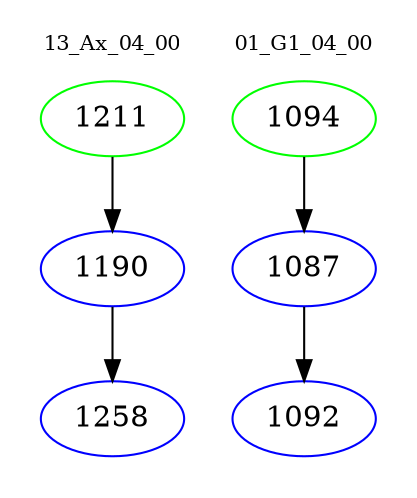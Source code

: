 digraph{
subgraph cluster_0 {
color = white
label = "13_Ax_04_00";
fontsize=10;
T0_1211 [label="1211", color="green"]
T0_1211 -> T0_1190 [color="black"]
T0_1190 [label="1190", color="blue"]
T0_1190 -> T0_1258 [color="black"]
T0_1258 [label="1258", color="blue"]
}
subgraph cluster_1 {
color = white
label = "01_G1_04_00";
fontsize=10;
T1_1094 [label="1094", color="green"]
T1_1094 -> T1_1087 [color="black"]
T1_1087 [label="1087", color="blue"]
T1_1087 -> T1_1092 [color="black"]
T1_1092 [label="1092", color="blue"]
}
}
